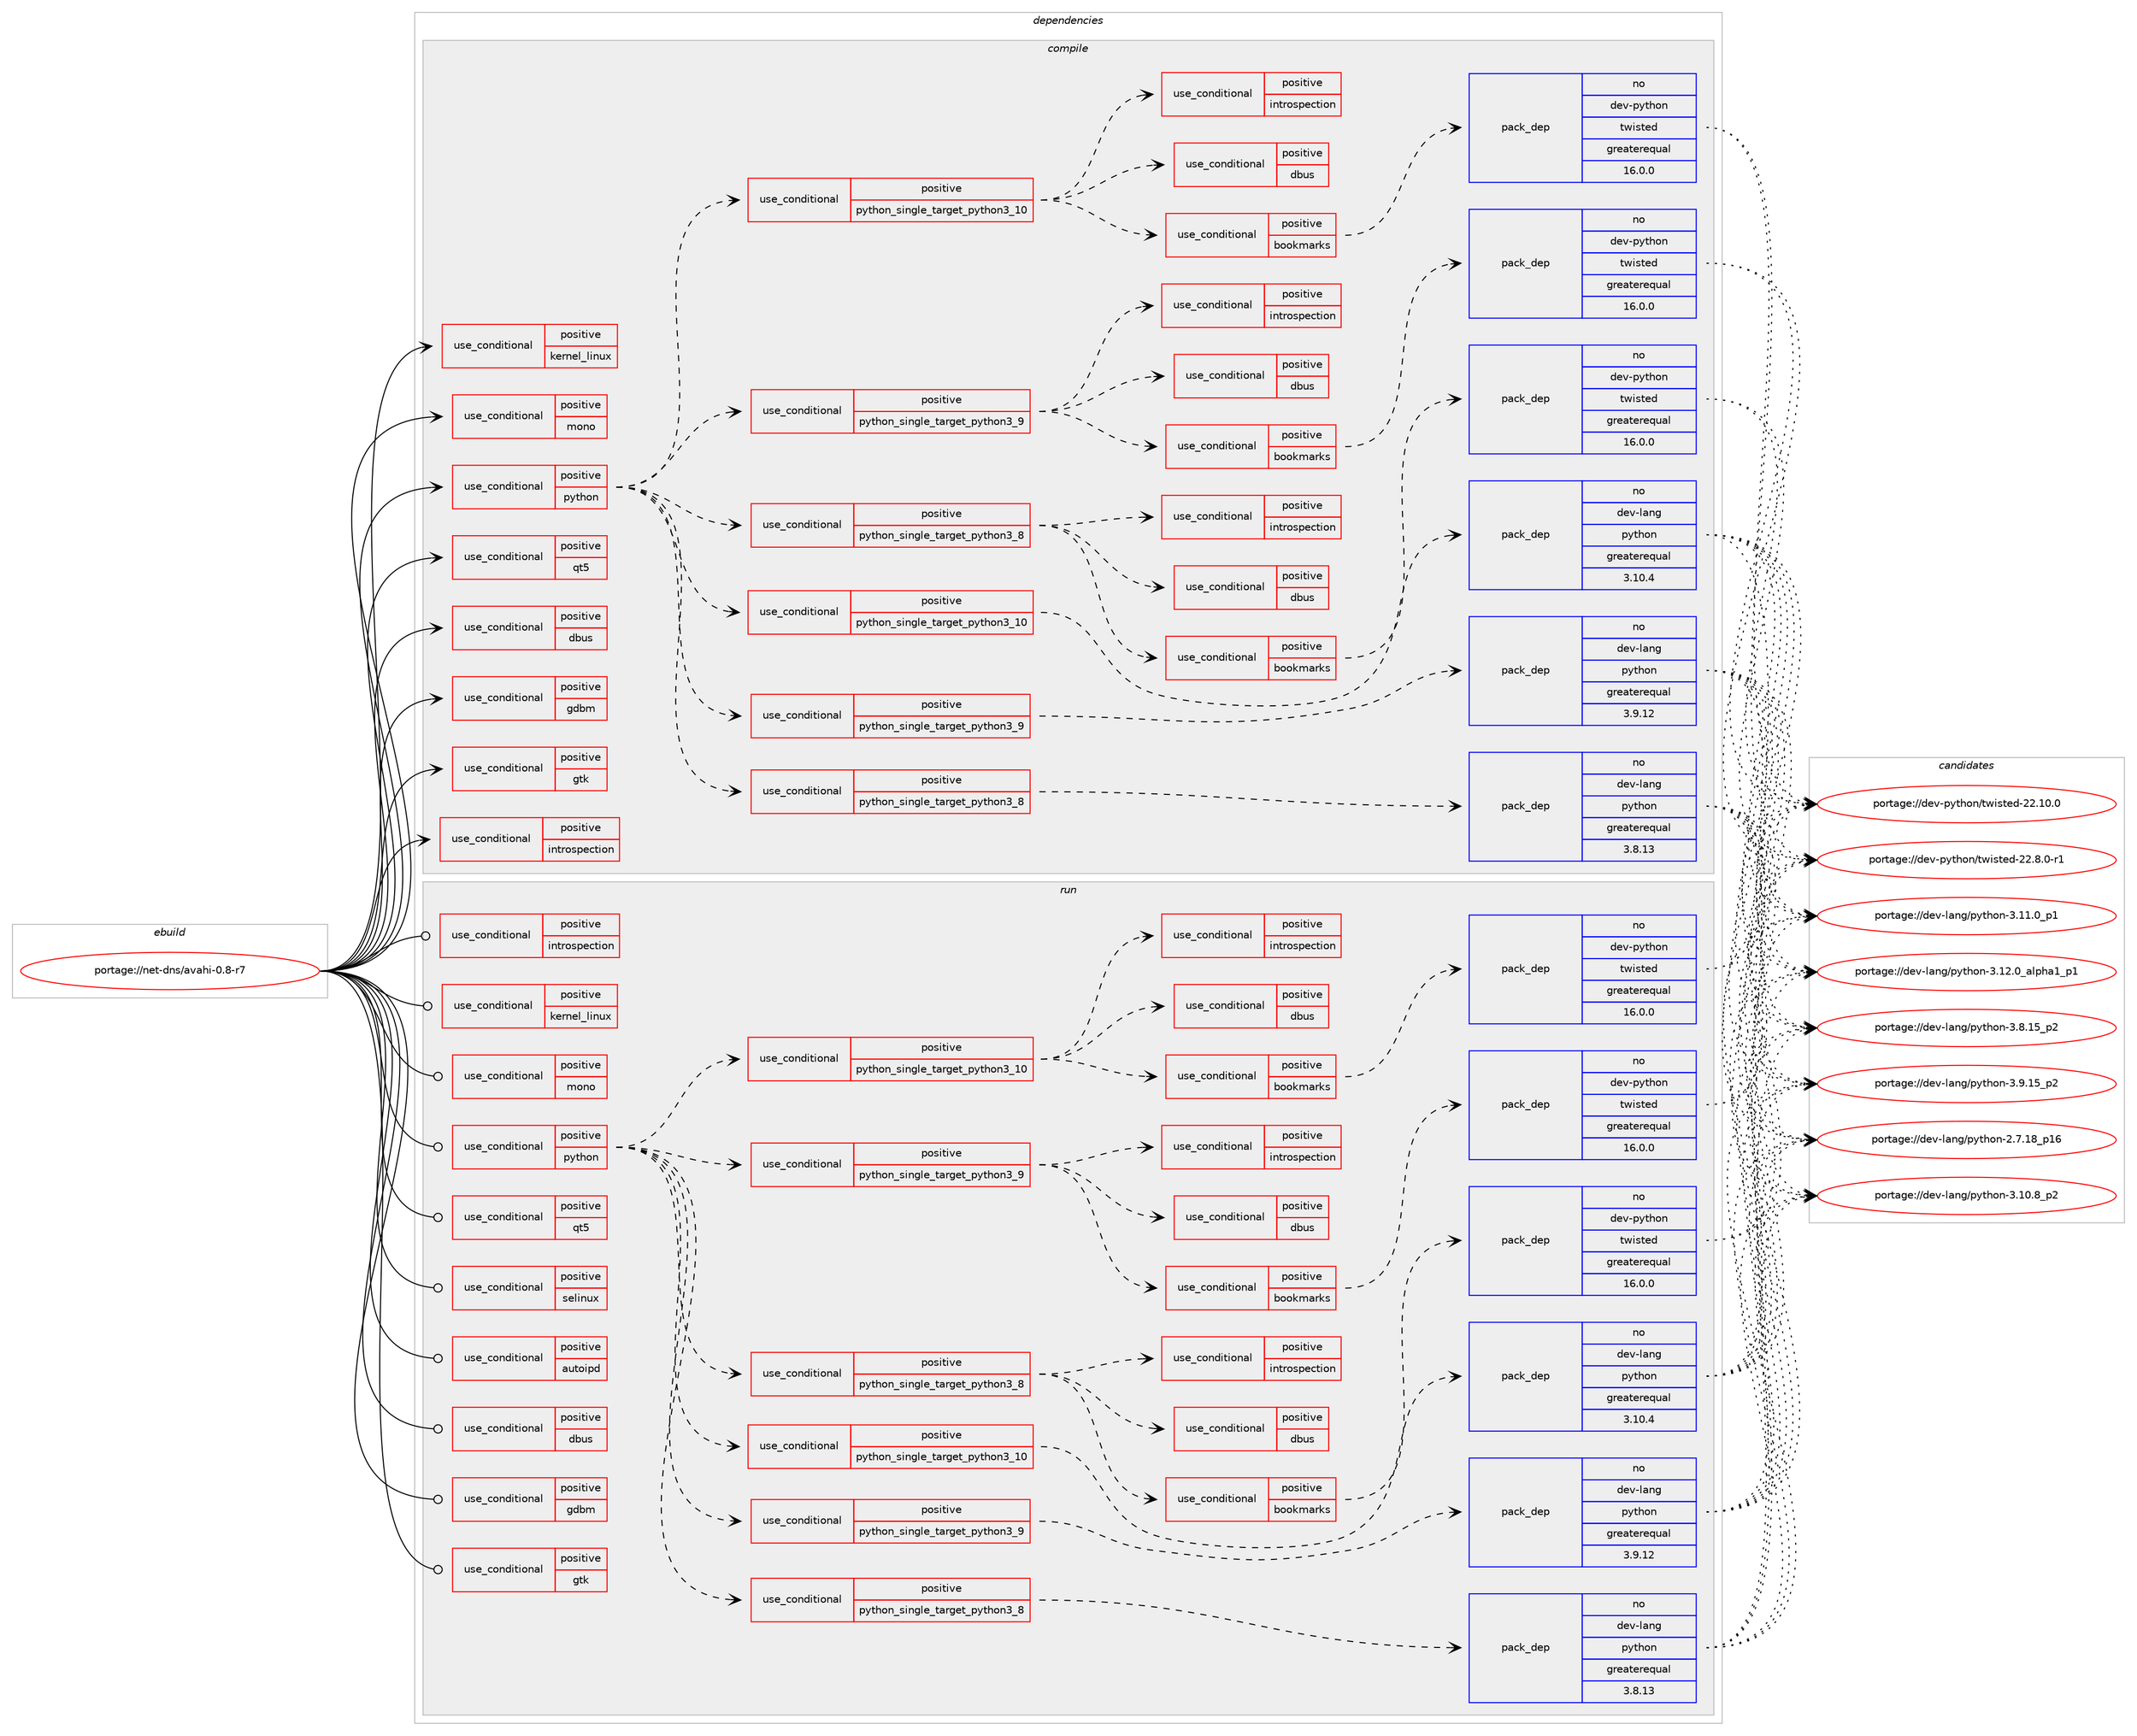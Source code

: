 digraph prolog {

# *************
# Graph options
# *************

newrank=true;
concentrate=true;
compound=true;
graph [rankdir=LR,fontname=Helvetica,fontsize=10,ranksep=1.5];#, ranksep=2.5, nodesep=0.2];
edge  [arrowhead=vee];
node  [fontname=Helvetica,fontsize=10];

# **********
# The ebuild
# **********

subgraph cluster_leftcol {
color=gray;
rank=same;
label=<<i>ebuild</i>>;
id [label="portage://net-dns/avahi-0.8-r7", color=red, width=4, href="../net-dns/avahi-0.8-r7.svg"];
}

# ****************
# The dependencies
# ****************

subgraph cluster_midcol {
color=gray;
label=<<i>dependencies</i>>;
subgraph cluster_compile {
fillcolor="#eeeeee";
style=filled;
label=<<i>compile</i>>;
subgraph cond4 {
dependency4 [label=<<TABLE BORDER="0" CELLBORDER="1" CELLSPACING="0" CELLPADDING="4"><TR><TD ROWSPAN="3" CELLPADDING="10">use_conditional</TD></TR><TR><TD>positive</TD></TR><TR><TD>dbus</TD></TR></TABLE>>, shape=none, color=red];
# *** BEGIN UNKNOWN DEPENDENCY TYPE (TODO) ***
# dependency4 -> package_dependency(portage://net-dns/avahi-0.8-r7,install,no,sys-apps,dbus,none,[,,],[],[use(optenable(abi_x86_32),negative),use(optenable(abi_x86_64),negative),use(optenable(abi_x86_x32),negative),use(optenable(abi_mips_n32),negative),use(optenable(abi_mips_n64),negative),use(optenable(abi_mips_o32),negative),use(optenable(abi_s390_32),negative),use(optenable(abi_s390_64),negative)])
# *** END UNKNOWN DEPENDENCY TYPE (TODO) ***

}
id:e -> dependency4:w [weight=20,style="solid",arrowhead="vee"];
subgraph cond5 {
dependency5 [label=<<TABLE BORDER="0" CELLBORDER="1" CELLSPACING="0" CELLPADDING="4"><TR><TD ROWSPAN="3" CELLPADDING="10">use_conditional</TD></TR><TR><TD>positive</TD></TR><TR><TD>gdbm</TD></TR></TABLE>>, shape=none, color=red];
# *** BEGIN UNKNOWN DEPENDENCY TYPE (TODO) ***
# dependency5 -> package_dependency(portage://net-dns/avahi-0.8-r7,install,no,sys-libs,gdbm,none,[,,],any_same_slot,[use(optenable(abi_x86_32),negative),use(optenable(abi_x86_64),negative),use(optenable(abi_x86_x32),negative),use(optenable(abi_mips_n32),negative),use(optenable(abi_mips_n64),negative),use(optenable(abi_mips_o32),negative),use(optenable(abi_s390_32),negative),use(optenable(abi_s390_64),negative)])
# *** END UNKNOWN DEPENDENCY TYPE (TODO) ***

}
id:e -> dependency5:w [weight=20,style="solid",arrowhead="vee"];
subgraph cond6 {
dependency6 [label=<<TABLE BORDER="0" CELLBORDER="1" CELLSPACING="0" CELLPADDING="4"><TR><TD ROWSPAN="3" CELLPADDING="10">use_conditional</TD></TR><TR><TD>positive</TD></TR><TR><TD>gtk</TD></TR></TABLE>>, shape=none, color=red];
# *** BEGIN UNKNOWN DEPENDENCY TYPE (TODO) ***
# dependency6 -> package_dependency(portage://net-dns/avahi-0.8-r7,install,no,x11-libs,gtk+,none,[,,],[slot(3)],[use(optenable(abi_x86_32),negative),use(optenable(abi_x86_64),negative),use(optenable(abi_x86_x32),negative),use(optenable(abi_mips_n32),negative),use(optenable(abi_mips_n64),negative),use(optenable(abi_mips_o32),negative),use(optenable(abi_s390_32),negative),use(optenable(abi_s390_64),negative)])
# *** END UNKNOWN DEPENDENCY TYPE (TODO) ***

}
id:e -> dependency6:w [weight=20,style="solid",arrowhead="vee"];
subgraph cond7 {
dependency7 [label=<<TABLE BORDER="0" CELLBORDER="1" CELLSPACING="0" CELLPADDING="4"><TR><TD ROWSPAN="3" CELLPADDING="10">use_conditional</TD></TR><TR><TD>positive</TD></TR><TR><TD>introspection</TD></TR></TABLE>>, shape=none, color=red];
# *** BEGIN UNKNOWN DEPENDENCY TYPE (TODO) ***
# dependency7 -> package_dependency(portage://net-dns/avahi-0.8-r7,install,no,dev-libs,gobject-introspection,none,[,,],any_same_slot,[])
# *** END UNKNOWN DEPENDENCY TYPE (TODO) ***

}
id:e -> dependency7:w [weight=20,style="solid",arrowhead="vee"];
subgraph cond8 {
dependency8 [label=<<TABLE BORDER="0" CELLBORDER="1" CELLSPACING="0" CELLPADDING="4"><TR><TD ROWSPAN="3" CELLPADDING="10">use_conditional</TD></TR><TR><TD>positive</TD></TR><TR><TD>kernel_linux</TD></TR></TABLE>>, shape=none, color=red];
# *** BEGIN UNKNOWN DEPENDENCY TYPE (TODO) ***
# dependency8 -> package_dependency(portage://net-dns/avahi-0.8-r7,install,no,sys-libs,libcap,none,[,,],[],[])
# *** END UNKNOWN DEPENDENCY TYPE (TODO) ***

}
id:e -> dependency8:w [weight=20,style="solid",arrowhead="vee"];
subgraph cond9 {
dependency9 [label=<<TABLE BORDER="0" CELLBORDER="1" CELLSPACING="0" CELLPADDING="4"><TR><TD ROWSPAN="3" CELLPADDING="10">use_conditional</TD></TR><TR><TD>positive</TD></TR><TR><TD>mono</TD></TR></TABLE>>, shape=none, color=red];
# *** BEGIN UNKNOWN DEPENDENCY TYPE (TODO) ***
# dependency9 -> package_dependency(portage://net-dns/avahi-0.8-r7,install,no,dev-lang,mono,none,[,,],[],[])
# *** END UNKNOWN DEPENDENCY TYPE (TODO) ***

}
id:e -> dependency9:w [weight=20,style="solid",arrowhead="vee"];
subgraph cond10 {
dependency10 [label=<<TABLE BORDER="0" CELLBORDER="1" CELLSPACING="0" CELLPADDING="4"><TR><TD ROWSPAN="3" CELLPADDING="10">use_conditional</TD></TR><TR><TD>positive</TD></TR><TR><TD>python</TD></TR></TABLE>>, shape=none, color=red];
subgraph cond11 {
dependency11 [label=<<TABLE BORDER="0" CELLBORDER="1" CELLSPACING="0" CELLPADDING="4"><TR><TD ROWSPAN="3" CELLPADDING="10">use_conditional</TD></TR><TR><TD>positive</TD></TR><TR><TD>python_single_target_python3_8</TD></TR></TABLE>>, shape=none, color=red];
subgraph pack1 {
dependency12 [label=<<TABLE BORDER="0" CELLBORDER="1" CELLSPACING="0" CELLPADDING="4" WIDTH="220"><TR><TD ROWSPAN="6" CELLPADDING="30">pack_dep</TD></TR><TR><TD WIDTH="110">no</TD></TR><TR><TD>dev-lang</TD></TR><TR><TD>python</TD></TR><TR><TD>greaterequal</TD></TR><TR><TD>3.8.13</TD></TR></TABLE>>, shape=none, color=blue];
}
dependency11:e -> dependency12:w [weight=20,style="dashed",arrowhead="vee"];
}
dependency10:e -> dependency11:w [weight=20,style="dashed",arrowhead="vee"];
subgraph cond12 {
dependency13 [label=<<TABLE BORDER="0" CELLBORDER="1" CELLSPACING="0" CELLPADDING="4"><TR><TD ROWSPAN="3" CELLPADDING="10">use_conditional</TD></TR><TR><TD>positive</TD></TR><TR><TD>python_single_target_python3_9</TD></TR></TABLE>>, shape=none, color=red];
subgraph pack2 {
dependency14 [label=<<TABLE BORDER="0" CELLBORDER="1" CELLSPACING="0" CELLPADDING="4" WIDTH="220"><TR><TD ROWSPAN="6" CELLPADDING="30">pack_dep</TD></TR><TR><TD WIDTH="110">no</TD></TR><TR><TD>dev-lang</TD></TR><TR><TD>python</TD></TR><TR><TD>greaterequal</TD></TR><TR><TD>3.9.12</TD></TR></TABLE>>, shape=none, color=blue];
}
dependency13:e -> dependency14:w [weight=20,style="dashed",arrowhead="vee"];
}
dependency10:e -> dependency13:w [weight=20,style="dashed",arrowhead="vee"];
subgraph cond13 {
dependency15 [label=<<TABLE BORDER="0" CELLBORDER="1" CELLSPACING="0" CELLPADDING="4"><TR><TD ROWSPAN="3" CELLPADDING="10">use_conditional</TD></TR><TR><TD>positive</TD></TR><TR><TD>python_single_target_python3_10</TD></TR></TABLE>>, shape=none, color=red];
subgraph pack3 {
dependency16 [label=<<TABLE BORDER="0" CELLBORDER="1" CELLSPACING="0" CELLPADDING="4" WIDTH="220"><TR><TD ROWSPAN="6" CELLPADDING="30">pack_dep</TD></TR><TR><TD WIDTH="110">no</TD></TR><TR><TD>dev-lang</TD></TR><TR><TD>python</TD></TR><TR><TD>greaterequal</TD></TR><TR><TD>3.10.4</TD></TR></TABLE>>, shape=none, color=blue];
}
dependency15:e -> dependency16:w [weight=20,style="dashed",arrowhead="vee"];
}
dependency10:e -> dependency15:w [weight=20,style="dashed",arrowhead="vee"];
subgraph cond14 {
dependency17 [label=<<TABLE BORDER="0" CELLBORDER="1" CELLSPACING="0" CELLPADDING="4"><TR><TD ROWSPAN="3" CELLPADDING="10">use_conditional</TD></TR><TR><TD>positive</TD></TR><TR><TD>python_single_target_python3_8</TD></TR></TABLE>>, shape=none, color=red];
subgraph cond15 {
dependency18 [label=<<TABLE BORDER="0" CELLBORDER="1" CELLSPACING="0" CELLPADDING="4"><TR><TD ROWSPAN="3" CELLPADDING="10">use_conditional</TD></TR><TR><TD>positive</TD></TR><TR><TD>bookmarks</TD></TR></TABLE>>, shape=none, color=red];
subgraph pack4 {
dependency19 [label=<<TABLE BORDER="0" CELLBORDER="1" CELLSPACING="0" CELLPADDING="4" WIDTH="220"><TR><TD ROWSPAN="6" CELLPADDING="30">pack_dep</TD></TR><TR><TD WIDTH="110">no</TD></TR><TR><TD>dev-python</TD></TR><TR><TD>twisted</TD></TR><TR><TD>greaterequal</TD></TR><TR><TD>16.0.0</TD></TR></TABLE>>, shape=none, color=blue];
}
dependency18:e -> dependency19:w [weight=20,style="dashed",arrowhead="vee"];
}
dependency17:e -> dependency18:w [weight=20,style="dashed",arrowhead="vee"];
subgraph cond16 {
dependency20 [label=<<TABLE BORDER="0" CELLBORDER="1" CELLSPACING="0" CELLPADDING="4"><TR><TD ROWSPAN="3" CELLPADDING="10">use_conditional</TD></TR><TR><TD>positive</TD></TR><TR><TD>dbus</TD></TR></TABLE>>, shape=none, color=red];
# *** BEGIN UNKNOWN DEPENDENCY TYPE (TODO) ***
# dependency20 -> package_dependency(portage://net-dns/avahi-0.8-r7,install,no,dev-python,dbus-python,none,[,,],[],[use(enable(python_targets_python3_8),negative)])
# *** END UNKNOWN DEPENDENCY TYPE (TODO) ***

}
dependency17:e -> dependency20:w [weight=20,style="dashed",arrowhead="vee"];
subgraph cond17 {
dependency21 [label=<<TABLE BORDER="0" CELLBORDER="1" CELLSPACING="0" CELLPADDING="4"><TR><TD ROWSPAN="3" CELLPADDING="10">use_conditional</TD></TR><TR><TD>positive</TD></TR><TR><TD>introspection</TD></TR></TABLE>>, shape=none, color=red];
# *** BEGIN UNKNOWN DEPENDENCY TYPE (TODO) ***
# dependency21 -> package_dependency(portage://net-dns/avahi-0.8-r7,install,no,dev-python,pygobject,none,[,,],[slot(3)],[use(enable(python_targets_python3_8),negative)])
# *** END UNKNOWN DEPENDENCY TYPE (TODO) ***

}
dependency17:e -> dependency21:w [weight=20,style="dashed",arrowhead="vee"];
}
dependency10:e -> dependency17:w [weight=20,style="dashed",arrowhead="vee"];
subgraph cond18 {
dependency22 [label=<<TABLE BORDER="0" CELLBORDER="1" CELLSPACING="0" CELLPADDING="4"><TR><TD ROWSPAN="3" CELLPADDING="10">use_conditional</TD></TR><TR><TD>positive</TD></TR><TR><TD>python_single_target_python3_9</TD></TR></TABLE>>, shape=none, color=red];
subgraph cond19 {
dependency23 [label=<<TABLE BORDER="0" CELLBORDER="1" CELLSPACING="0" CELLPADDING="4"><TR><TD ROWSPAN="3" CELLPADDING="10">use_conditional</TD></TR><TR><TD>positive</TD></TR><TR><TD>bookmarks</TD></TR></TABLE>>, shape=none, color=red];
subgraph pack5 {
dependency24 [label=<<TABLE BORDER="0" CELLBORDER="1" CELLSPACING="0" CELLPADDING="4" WIDTH="220"><TR><TD ROWSPAN="6" CELLPADDING="30">pack_dep</TD></TR><TR><TD WIDTH="110">no</TD></TR><TR><TD>dev-python</TD></TR><TR><TD>twisted</TD></TR><TR><TD>greaterequal</TD></TR><TR><TD>16.0.0</TD></TR></TABLE>>, shape=none, color=blue];
}
dependency23:e -> dependency24:w [weight=20,style="dashed",arrowhead="vee"];
}
dependency22:e -> dependency23:w [weight=20,style="dashed",arrowhead="vee"];
subgraph cond20 {
dependency25 [label=<<TABLE BORDER="0" CELLBORDER="1" CELLSPACING="0" CELLPADDING="4"><TR><TD ROWSPAN="3" CELLPADDING="10">use_conditional</TD></TR><TR><TD>positive</TD></TR><TR><TD>dbus</TD></TR></TABLE>>, shape=none, color=red];
# *** BEGIN UNKNOWN DEPENDENCY TYPE (TODO) ***
# dependency25 -> package_dependency(portage://net-dns/avahi-0.8-r7,install,no,dev-python,dbus-python,none,[,,],[],[use(enable(python_targets_python3_9),negative)])
# *** END UNKNOWN DEPENDENCY TYPE (TODO) ***

}
dependency22:e -> dependency25:w [weight=20,style="dashed",arrowhead="vee"];
subgraph cond21 {
dependency26 [label=<<TABLE BORDER="0" CELLBORDER="1" CELLSPACING="0" CELLPADDING="4"><TR><TD ROWSPAN="3" CELLPADDING="10">use_conditional</TD></TR><TR><TD>positive</TD></TR><TR><TD>introspection</TD></TR></TABLE>>, shape=none, color=red];
# *** BEGIN UNKNOWN DEPENDENCY TYPE (TODO) ***
# dependency26 -> package_dependency(portage://net-dns/avahi-0.8-r7,install,no,dev-python,pygobject,none,[,,],[slot(3)],[use(enable(python_targets_python3_9),negative)])
# *** END UNKNOWN DEPENDENCY TYPE (TODO) ***

}
dependency22:e -> dependency26:w [weight=20,style="dashed",arrowhead="vee"];
}
dependency10:e -> dependency22:w [weight=20,style="dashed",arrowhead="vee"];
subgraph cond22 {
dependency27 [label=<<TABLE BORDER="0" CELLBORDER="1" CELLSPACING="0" CELLPADDING="4"><TR><TD ROWSPAN="3" CELLPADDING="10">use_conditional</TD></TR><TR><TD>positive</TD></TR><TR><TD>python_single_target_python3_10</TD></TR></TABLE>>, shape=none, color=red];
subgraph cond23 {
dependency28 [label=<<TABLE BORDER="0" CELLBORDER="1" CELLSPACING="0" CELLPADDING="4"><TR><TD ROWSPAN="3" CELLPADDING="10">use_conditional</TD></TR><TR><TD>positive</TD></TR><TR><TD>bookmarks</TD></TR></TABLE>>, shape=none, color=red];
subgraph pack6 {
dependency29 [label=<<TABLE BORDER="0" CELLBORDER="1" CELLSPACING="0" CELLPADDING="4" WIDTH="220"><TR><TD ROWSPAN="6" CELLPADDING="30">pack_dep</TD></TR><TR><TD WIDTH="110">no</TD></TR><TR><TD>dev-python</TD></TR><TR><TD>twisted</TD></TR><TR><TD>greaterequal</TD></TR><TR><TD>16.0.0</TD></TR></TABLE>>, shape=none, color=blue];
}
dependency28:e -> dependency29:w [weight=20,style="dashed",arrowhead="vee"];
}
dependency27:e -> dependency28:w [weight=20,style="dashed",arrowhead="vee"];
subgraph cond24 {
dependency30 [label=<<TABLE BORDER="0" CELLBORDER="1" CELLSPACING="0" CELLPADDING="4"><TR><TD ROWSPAN="3" CELLPADDING="10">use_conditional</TD></TR><TR><TD>positive</TD></TR><TR><TD>dbus</TD></TR></TABLE>>, shape=none, color=red];
# *** BEGIN UNKNOWN DEPENDENCY TYPE (TODO) ***
# dependency30 -> package_dependency(portage://net-dns/avahi-0.8-r7,install,no,dev-python,dbus-python,none,[,,],[],[use(enable(python_targets_python3_10),negative)])
# *** END UNKNOWN DEPENDENCY TYPE (TODO) ***

}
dependency27:e -> dependency30:w [weight=20,style="dashed",arrowhead="vee"];
subgraph cond25 {
dependency31 [label=<<TABLE BORDER="0" CELLBORDER="1" CELLSPACING="0" CELLPADDING="4"><TR><TD ROWSPAN="3" CELLPADDING="10">use_conditional</TD></TR><TR><TD>positive</TD></TR><TR><TD>introspection</TD></TR></TABLE>>, shape=none, color=red];
# *** BEGIN UNKNOWN DEPENDENCY TYPE (TODO) ***
# dependency31 -> package_dependency(portage://net-dns/avahi-0.8-r7,install,no,dev-python,pygobject,none,[,,],[slot(3)],[use(enable(python_targets_python3_10),negative)])
# *** END UNKNOWN DEPENDENCY TYPE (TODO) ***

}
dependency27:e -> dependency31:w [weight=20,style="dashed",arrowhead="vee"];
}
dependency10:e -> dependency27:w [weight=20,style="dashed",arrowhead="vee"];
}
id:e -> dependency10:w [weight=20,style="solid",arrowhead="vee"];
subgraph cond26 {
dependency32 [label=<<TABLE BORDER="0" CELLBORDER="1" CELLSPACING="0" CELLPADDING="4"><TR><TD ROWSPAN="3" CELLPADDING="10">use_conditional</TD></TR><TR><TD>positive</TD></TR><TR><TD>qt5</TD></TR></TABLE>>, shape=none, color=red];
# *** BEGIN UNKNOWN DEPENDENCY TYPE (TODO) ***
# dependency32 -> package_dependency(portage://net-dns/avahi-0.8-r7,install,no,dev-qt,qtcore,none,[,,],[slot(5)],[])
# *** END UNKNOWN DEPENDENCY TYPE (TODO) ***

}
id:e -> dependency32:w [weight=20,style="solid",arrowhead="vee"];
# *** BEGIN UNKNOWN DEPENDENCY TYPE (TODO) ***
# id -> package_dependency(portage://net-dns/avahi-0.8-r7,install,no,dev-libs,expat,none,[,,],[],[])
# *** END UNKNOWN DEPENDENCY TYPE (TODO) ***

# *** BEGIN UNKNOWN DEPENDENCY TYPE (TODO) ***
# id -> package_dependency(portage://net-dns/avahi-0.8-r7,install,no,dev-libs,glib,none,[,,],[slot(2)],[use(optenable(abi_x86_32),negative),use(optenable(abi_x86_64),negative),use(optenable(abi_x86_x32),negative),use(optenable(abi_mips_n32),negative),use(optenable(abi_mips_n64),negative),use(optenable(abi_mips_o32),negative),use(optenable(abi_s390_32),negative),use(optenable(abi_s390_64),negative)])
# *** END UNKNOWN DEPENDENCY TYPE (TODO) ***

# *** BEGIN UNKNOWN DEPENDENCY TYPE (TODO) ***
# id -> package_dependency(portage://net-dns/avahi-0.8-r7,install,no,dev-libs,libdaemon,none,[,,],[],[])
# *** END UNKNOWN DEPENDENCY TYPE (TODO) ***

# *** BEGIN UNKNOWN DEPENDENCY TYPE (TODO) ***
# id -> package_dependency(portage://net-dns/avahi-0.8-r7,install,no,dev-libs,libevent,none,[,,],any_same_slot,[use(optenable(abi_x86_32),negative),use(optenable(abi_x86_64),negative),use(optenable(abi_x86_x32),negative),use(optenable(abi_mips_n32),negative),use(optenable(abi_mips_n64),negative),use(optenable(abi_mips_o32),negative),use(optenable(abi_s390_32),negative),use(optenable(abi_s390_64),negative)])
# *** END UNKNOWN DEPENDENCY TYPE (TODO) ***

}
subgraph cluster_compileandrun {
fillcolor="#eeeeee";
style=filled;
label=<<i>compile and run</i>>;
}
subgraph cluster_run {
fillcolor="#eeeeee";
style=filled;
label=<<i>run</i>>;
subgraph cond27 {
dependency33 [label=<<TABLE BORDER="0" CELLBORDER="1" CELLSPACING="0" CELLPADDING="4"><TR><TD ROWSPAN="3" CELLPADDING="10">use_conditional</TD></TR><TR><TD>positive</TD></TR><TR><TD>autoipd</TD></TR></TABLE>>, shape=none, color=red];
# *** BEGIN UNKNOWN DEPENDENCY TYPE (TODO) ***
# dependency33 -> package_dependency(portage://net-dns/avahi-0.8-r7,run,no,acct-user,avahi-autoipd,none,[,,],[],[])
# *** END UNKNOWN DEPENDENCY TYPE (TODO) ***

# *** BEGIN UNKNOWN DEPENDENCY TYPE (TODO) ***
# dependency33 -> package_dependency(portage://net-dns/avahi-0.8-r7,run,no,acct-group,avahi-autoipd,none,[,,],[],[])
# *** END UNKNOWN DEPENDENCY TYPE (TODO) ***

}
id:e -> dependency33:w [weight=20,style="solid",arrowhead="odot"];
subgraph cond28 {
dependency34 [label=<<TABLE BORDER="0" CELLBORDER="1" CELLSPACING="0" CELLPADDING="4"><TR><TD ROWSPAN="3" CELLPADDING="10">use_conditional</TD></TR><TR><TD>positive</TD></TR><TR><TD>dbus</TD></TR></TABLE>>, shape=none, color=red];
# *** BEGIN UNKNOWN DEPENDENCY TYPE (TODO) ***
# dependency34 -> package_dependency(portage://net-dns/avahi-0.8-r7,run,no,sys-apps,dbus,none,[,,],[],[use(optenable(abi_x86_32),negative),use(optenable(abi_x86_64),negative),use(optenable(abi_x86_x32),negative),use(optenable(abi_mips_n32),negative),use(optenable(abi_mips_n64),negative),use(optenable(abi_mips_o32),negative),use(optenable(abi_s390_32),negative),use(optenable(abi_s390_64),negative)])
# *** END UNKNOWN DEPENDENCY TYPE (TODO) ***

}
id:e -> dependency34:w [weight=20,style="solid",arrowhead="odot"];
subgraph cond29 {
dependency35 [label=<<TABLE BORDER="0" CELLBORDER="1" CELLSPACING="0" CELLPADDING="4"><TR><TD ROWSPAN="3" CELLPADDING="10">use_conditional</TD></TR><TR><TD>positive</TD></TR><TR><TD>gdbm</TD></TR></TABLE>>, shape=none, color=red];
# *** BEGIN UNKNOWN DEPENDENCY TYPE (TODO) ***
# dependency35 -> package_dependency(portage://net-dns/avahi-0.8-r7,run,no,sys-libs,gdbm,none,[,,],any_same_slot,[use(optenable(abi_x86_32),negative),use(optenable(abi_x86_64),negative),use(optenable(abi_x86_x32),negative),use(optenable(abi_mips_n32),negative),use(optenable(abi_mips_n64),negative),use(optenable(abi_mips_o32),negative),use(optenable(abi_s390_32),negative),use(optenable(abi_s390_64),negative)])
# *** END UNKNOWN DEPENDENCY TYPE (TODO) ***

}
id:e -> dependency35:w [weight=20,style="solid",arrowhead="odot"];
subgraph cond30 {
dependency36 [label=<<TABLE BORDER="0" CELLBORDER="1" CELLSPACING="0" CELLPADDING="4"><TR><TD ROWSPAN="3" CELLPADDING="10">use_conditional</TD></TR><TR><TD>positive</TD></TR><TR><TD>gtk</TD></TR></TABLE>>, shape=none, color=red];
# *** BEGIN UNKNOWN DEPENDENCY TYPE (TODO) ***
# dependency36 -> package_dependency(portage://net-dns/avahi-0.8-r7,run,no,x11-libs,gtk+,none,[,,],[slot(3)],[use(optenable(abi_x86_32),negative),use(optenable(abi_x86_64),negative),use(optenable(abi_x86_x32),negative),use(optenable(abi_mips_n32),negative),use(optenable(abi_mips_n64),negative),use(optenable(abi_mips_o32),negative),use(optenable(abi_s390_32),negative),use(optenable(abi_s390_64),negative)])
# *** END UNKNOWN DEPENDENCY TYPE (TODO) ***

}
id:e -> dependency36:w [weight=20,style="solid",arrowhead="odot"];
subgraph cond31 {
dependency37 [label=<<TABLE BORDER="0" CELLBORDER="1" CELLSPACING="0" CELLPADDING="4"><TR><TD ROWSPAN="3" CELLPADDING="10">use_conditional</TD></TR><TR><TD>positive</TD></TR><TR><TD>introspection</TD></TR></TABLE>>, shape=none, color=red];
# *** BEGIN UNKNOWN DEPENDENCY TYPE (TODO) ***
# dependency37 -> package_dependency(portage://net-dns/avahi-0.8-r7,run,no,dev-libs,gobject-introspection,none,[,,],any_same_slot,[])
# *** END UNKNOWN DEPENDENCY TYPE (TODO) ***

}
id:e -> dependency37:w [weight=20,style="solid",arrowhead="odot"];
subgraph cond32 {
dependency38 [label=<<TABLE BORDER="0" CELLBORDER="1" CELLSPACING="0" CELLPADDING="4"><TR><TD ROWSPAN="3" CELLPADDING="10">use_conditional</TD></TR><TR><TD>positive</TD></TR><TR><TD>kernel_linux</TD></TR></TABLE>>, shape=none, color=red];
# *** BEGIN UNKNOWN DEPENDENCY TYPE (TODO) ***
# dependency38 -> package_dependency(portage://net-dns/avahi-0.8-r7,run,no,sys-libs,libcap,none,[,,],[],[])
# *** END UNKNOWN DEPENDENCY TYPE (TODO) ***

}
id:e -> dependency38:w [weight=20,style="solid",arrowhead="odot"];
subgraph cond33 {
dependency39 [label=<<TABLE BORDER="0" CELLBORDER="1" CELLSPACING="0" CELLPADDING="4"><TR><TD ROWSPAN="3" CELLPADDING="10">use_conditional</TD></TR><TR><TD>positive</TD></TR><TR><TD>mono</TD></TR></TABLE>>, shape=none, color=red];
# *** BEGIN UNKNOWN DEPENDENCY TYPE (TODO) ***
# dependency39 -> package_dependency(portage://net-dns/avahi-0.8-r7,run,no,dev-lang,mono,none,[,,],[],[])
# *** END UNKNOWN DEPENDENCY TYPE (TODO) ***

}
id:e -> dependency39:w [weight=20,style="solid",arrowhead="odot"];
subgraph cond34 {
dependency40 [label=<<TABLE BORDER="0" CELLBORDER="1" CELLSPACING="0" CELLPADDING="4"><TR><TD ROWSPAN="3" CELLPADDING="10">use_conditional</TD></TR><TR><TD>positive</TD></TR><TR><TD>python</TD></TR></TABLE>>, shape=none, color=red];
subgraph cond35 {
dependency41 [label=<<TABLE BORDER="0" CELLBORDER="1" CELLSPACING="0" CELLPADDING="4"><TR><TD ROWSPAN="3" CELLPADDING="10">use_conditional</TD></TR><TR><TD>positive</TD></TR><TR><TD>python_single_target_python3_8</TD></TR></TABLE>>, shape=none, color=red];
subgraph pack7 {
dependency42 [label=<<TABLE BORDER="0" CELLBORDER="1" CELLSPACING="0" CELLPADDING="4" WIDTH="220"><TR><TD ROWSPAN="6" CELLPADDING="30">pack_dep</TD></TR><TR><TD WIDTH="110">no</TD></TR><TR><TD>dev-lang</TD></TR><TR><TD>python</TD></TR><TR><TD>greaterequal</TD></TR><TR><TD>3.8.13</TD></TR></TABLE>>, shape=none, color=blue];
}
dependency41:e -> dependency42:w [weight=20,style="dashed",arrowhead="vee"];
}
dependency40:e -> dependency41:w [weight=20,style="dashed",arrowhead="vee"];
subgraph cond36 {
dependency43 [label=<<TABLE BORDER="0" CELLBORDER="1" CELLSPACING="0" CELLPADDING="4"><TR><TD ROWSPAN="3" CELLPADDING="10">use_conditional</TD></TR><TR><TD>positive</TD></TR><TR><TD>python_single_target_python3_9</TD></TR></TABLE>>, shape=none, color=red];
subgraph pack8 {
dependency44 [label=<<TABLE BORDER="0" CELLBORDER="1" CELLSPACING="0" CELLPADDING="4" WIDTH="220"><TR><TD ROWSPAN="6" CELLPADDING="30">pack_dep</TD></TR><TR><TD WIDTH="110">no</TD></TR><TR><TD>dev-lang</TD></TR><TR><TD>python</TD></TR><TR><TD>greaterequal</TD></TR><TR><TD>3.9.12</TD></TR></TABLE>>, shape=none, color=blue];
}
dependency43:e -> dependency44:w [weight=20,style="dashed",arrowhead="vee"];
}
dependency40:e -> dependency43:w [weight=20,style="dashed",arrowhead="vee"];
subgraph cond37 {
dependency45 [label=<<TABLE BORDER="0" CELLBORDER="1" CELLSPACING="0" CELLPADDING="4"><TR><TD ROWSPAN="3" CELLPADDING="10">use_conditional</TD></TR><TR><TD>positive</TD></TR><TR><TD>python_single_target_python3_10</TD></TR></TABLE>>, shape=none, color=red];
subgraph pack9 {
dependency46 [label=<<TABLE BORDER="0" CELLBORDER="1" CELLSPACING="0" CELLPADDING="4" WIDTH="220"><TR><TD ROWSPAN="6" CELLPADDING="30">pack_dep</TD></TR><TR><TD WIDTH="110">no</TD></TR><TR><TD>dev-lang</TD></TR><TR><TD>python</TD></TR><TR><TD>greaterequal</TD></TR><TR><TD>3.10.4</TD></TR></TABLE>>, shape=none, color=blue];
}
dependency45:e -> dependency46:w [weight=20,style="dashed",arrowhead="vee"];
}
dependency40:e -> dependency45:w [weight=20,style="dashed",arrowhead="vee"];
subgraph cond38 {
dependency47 [label=<<TABLE BORDER="0" CELLBORDER="1" CELLSPACING="0" CELLPADDING="4"><TR><TD ROWSPAN="3" CELLPADDING="10">use_conditional</TD></TR><TR><TD>positive</TD></TR><TR><TD>python_single_target_python3_8</TD></TR></TABLE>>, shape=none, color=red];
subgraph cond39 {
dependency48 [label=<<TABLE BORDER="0" CELLBORDER="1" CELLSPACING="0" CELLPADDING="4"><TR><TD ROWSPAN="3" CELLPADDING="10">use_conditional</TD></TR><TR><TD>positive</TD></TR><TR><TD>bookmarks</TD></TR></TABLE>>, shape=none, color=red];
subgraph pack10 {
dependency49 [label=<<TABLE BORDER="0" CELLBORDER="1" CELLSPACING="0" CELLPADDING="4" WIDTH="220"><TR><TD ROWSPAN="6" CELLPADDING="30">pack_dep</TD></TR><TR><TD WIDTH="110">no</TD></TR><TR><TD>dev-python</TD></TR><TR><TD>twisted</TD></TR><TR><TD>greaterequal</TD></TR><TR><TD>16.0.0</TD></TR></TABLE>>, shape=none, color=blue];
}
dependency48:e -> dependency49:w [weight=20,style="dashed",arrowhead="vee"];
}
dependency47:e -> dependency48:w [weight=20,style="dashed",arrowhead="vee"];
subgraph cond40 {
dependency50 [label=<<TABLE BORDER="0" CELLBORDER="1" CELLSPACING="0" CELLPADDING="4"><TR><TD ROWSPAN="3" CELLPADDING="10">use_conditional</TD></TR><TR><TD>positive</TD></TR><TR><TD>dbus</TD></TR></TABLE>>, shape=none, color=red];
# *** BEGIN UNKNOWN DEPENDENCY TYPE (TODO) ***
# dependency50 -> package_dependency(portage://net-dns/avahi-0.8-r7,run,no,dev-python,dbus-python,none,[,,],[],[use(enable(python_targets_python3_8),negative)])
# *** END UNKNOWN DEPENDENCY TYPE (TODO) ***

}
dependency47:e -> dependency50:w [weight=20,style="dashed",arrowhead="vee"];
subgraph cond41 {
dependency51 [label=<<TABLE BORDER="0" CELLBORDER="1" CELLSPACING="0" CELLPADDING="4"><TR><TD ROWSPAN="3" CELLPADDING="10">use_conditional</TD></TR><TR><TD>positive</TD></TR><TR><TD>introspection</TD></TR></TABLE>>, shape=none, color=red];
# *** BEGIN UNKNOWN DEPENDENCY TYPE (TODO) ***
# dependency51 -> package_dependency(portage://net-dns/avahi-0.8-r7,run,no,dev-python,pygobject,none,[,,],[slot(3)],[use(enable(python_targets_python3_8),negative)])
# *** END UNKNOWN DEPENDENCY TYPE (TODO) ***

}
dependency47:e -> dependency51:w [weight=20,style="dashed",arrowhead="vee"];
}
dependency40:e -> dependency47:w [weight=20,style="dashed",arrowhead="vee"];
subgraph cond42 {
dependency52 [label=<<TABLE BORDER="0" CELLBORDER="1" CELLSPACING="0" CELLPADDING="4"><TR><TD ROWSPAN="3" CELLPADDING="10">use_conditional</TD></TR><TR><TD>positive</TD></TR><TR><TD>python_single_target_python3_9</TD></TR></TABLE>>, shape=none, color=red];
subgraph cond43 {
dependency53 [label=<<TABLE BORDER="0" CELLBORDER="1" CELLSPACING="0" CELLPADDING="4"><TR><TD ROWSPAN="3" CELLPADDING="10">use_conditional</TD></TR><TR><TD>positive</TD></TR><TR><TD>bookmarks</TD></TR></TABLE>>, shape=none, color=red];
subgraph pack11 {
dependency54 [label=<<TABLE BORDER="0" CELLBORDER="1" CELLSPACING="0" CELLPADDING="4" WIDTH="220"><TR><TD ROWSPAN="6" CELLPADDING="30">pack_dep</TD></TR><TR><TD WIDTH="110">no</TD></TR><TR><TD>dev-python</TD></TR><TR><TD>twisted</TD></TR><TR><TD>greaterequal</TD></TR><TR><TD>16.0.0</TD></TR></TABLE>>, shape=none, color=blue];
}
dependency53:e -> dependency54:w [weight=20,style="dashed",arrowhead="vee"];
}
dependency52:e -> dependency53:w [weight=20,style="dashed",arrowhead="vee"];
subgraph cond44 {
dependency55 [label=<<TABLE BORDER="0" CELLBORDER="1" CELLSPACING="0" CELLPADDING="4"><TR><TD ROWSPAN="3" CELLPADDING="10">use_conditional</TD></TR><TR><TD>positive</TD></TR><TR><TD>dbus</TD></TR></TABLE>>, shape=none, color=red];
# *** BEGIN UNKNOWN DEPENDENCY TYPE (TODO) ***
# dependency55 -> package_dependency(portage://net-dns/avahi-0.8-r7,run,no,dev-python,dbus-python,none,[,,],[],[use(enable(python_targets_python3_9),negative)])
# *** END UNKNOWN DEPENDENCY TYPE (TODO) ***

}
dependency52:e -> dependency55:w [weight=20,style="dashed",arrowhead="vee"];
subgraph cond45 {
dependency56 [label=<<TABLE BORDER="0" CELLBORDER="1" CELLSPACING="0" CELLPADDING="4"><TR><TD ROWSPAN="3" CELLPADDING="10">use_conditional</TD></TR><TR><TD>positive</TD></TR><TR><TD>introspection</TD></TR></TABLE>>, shape=none, color=red];
# *** BEGIN UNKNOWN DEPENDENCY TYPE (TODO) ***
# dependency56 -> package_dependency(portage://net-dns/avahi-0.8-r7,run,no,dev-python,pygobject,none,[,,],[slot(3)],[use(enable(python_targets_python3_9),negative)])
# *** END UNKNOWN DEPENDENCY TYPE (TODO) ***

}
dependency52:e -> dependency56:w [weight=20,style="dashed",arrowhead="vee"];
}
dependency40:e -> dependency52:w [weight=20,style="dashed",arrowhead="vee"];
subgraph cond46 {
dependency57 [label=<<TABLE BORDER="0" CELLBORDER="1" CELLSPACING="0" CELLPADDING="4"><TR><TD ROWSPAN="3" CELLPADDING="10">use_conditional</TD></TR><TR><TD>positive</TD></TR><TR><TD>python_single_target_python3_10</TD></TR></TABLE>>, shape=none, color=red];
subgraph cond47 {
dependency58 [label=<<TABLE BORDER="0" CELLBORDER="1" CELLSPACING="0" CELLPADDING="4"><TR><TD ROWSPAN="3" CELLPADDING="10">use_conditional</TD></TR><TR><TD>positive</TD></TR><TR><TD>bookmarks</TD></TR></TABLE>>, shape=none, color=red];
subgraph pack12 {
dependency59 [label=<<TABLE BORDER="0" CELLBORDER="1" CELLSPACING="0" CELLPADDING="4" WIDTH="220"><TR><TD ROWSPAN="6" CELLPADDING="30">pack_dep</TD></TR><TR><TD WIDTH="110">no</TD></TR><TR><TD>dev-python</TD></TR><TR><TD>twisted</TD></TR><TR><TD>greaterequal</TD></TR><TR><TD>16.0.0</TD></TR></TABLE>>, shape=none, color=blue];
}
dependency58:e -> dependency59:w [weight=20,style="dashed",arrowhead="vee"];
}
dependency57:e -> dependency58:w [weight=20,style="dashed",arrowhead="vee"];
subgraph cond48 {
dependency60 [label=<<TABLE BORDER="0" CELLBORDER="1" CELLSPACING="0" CELLPADDING="4"><TR><TD ROWSPAN="3" CELLPADDING="10">use_conditional</TD></TR><TR><TD>positive</TD></TR><TR><TD>dbus</TD></TR></TABLE>>, shape=none, color=red];
# *** BEGIN UNKNOWN DEPENDENCY TYPE (TODO) ***
# dependency60 -> package_dependency(portage://net-dns/avahi-0.8-r7,run,no,dev-python,dbus-python,none,[,,],[],[use(enable(python_targets_python3_10),negative)])
# *** END UNKNOWN DEPENDENCY TYPE (TODO) ***

}
dependency57:e -> dependency60:w [weight=20,style="dashed",arrowhead="vee"];
subgraph cond49 {
dependency61 [label=<<TABLE BORDER="0" CELLBORDER="1" CELLSPACING="0" CELLPADDING="4"><TR><TD ROWSPAN="3" CELLPADDING="10">use_conditional</TD></TR><TR><TD>positive</TD></TR><TR><TD>introspection</TD></TR></TABLE>>, shape=none, color=red];
# *** BEGIN UNKNOWN DEPENDENCY TYPE (TODO) ***
# dependency61 -> package_dependency(portage://net-dns/avahi-0.8-r7,run,no,dev-python,pygobject,none,[,,],[slot(3)],[use(enable(python_targets_python3_10),negative)])
# *** END UNKNOWN DEPENDENCY TYPE (TODO) ***

}
dependency57:e -> dependency61:w [weight=20,style="dashed",arrowhead="vee"];
}
dependency40:e -> dependency57:w [weight=20,style="dashed",arrowhead="vee"];
}
id:e -> dependency40:w [weight=20,style="solid",arrowhead="odot"];
subgraph cond50 {
dependency62 [label=<<TABLE BORDER="0" CELLBORDER="1" CELLSPACING="0" CELLPADDING="4"><TR><TD ROWSPAN="3" CELLPADDING="10">use_conditional</TD></TR><TR><TD>positive</TD></TR><TR><TD>qt5</TD></TR></TABLE>>, shape=none, color=red];
# *** BEGIN UNKNOWN DEPENDENCY TYPE (TODO) ***
# dependency62 -> package_dependency(portage://net-dns/avahi-0.8-r7,run,no,dev-qt,qtcore,none,[,,],[slot(5)],[])
# *** END UNKNOWN DEPENDENCY TYPE (TODO) ***

}
id:e -> dependency62:w [weight=20,style="solid",arrowhead="odot"];
subgraph cond51 {
dependency63 [label=<<TABLE BORDER="0" CELLBORDER="1" CELLSPACING="0" CELLPADDING="4"><TR><TD ROWSPAN="3" CELLPADDING="10">use_conditional</TD></TR><TR><TD>positive</TD></TR><TR><TD>selinux</TD></TR></TABLE>>, shape=none, color=red];
# *** BEGIN UNKNOWN DEPENDENCY TYPE (TODO) ***
# dependency63 -> package_dependency(portage://net-dns/avahi-0.8-r7,run,no,sec-policy,selinux-avahi,none,[,,],[],[])
# *** END UNKNOWN DEPENDENCY TYPE (TODO) ***

}
id:e -> dependency63:w [weight=20,style="solid",arrowhead="odot"];
# *** BEGIN UNKNOWN DEPENDENCY TYPE (TODO) ***
# id -> package_dependency(portage://net-dns/avahi-0.8-r7,run,no,acct-group,avahi,none,[,,],[],[])
# *** END UNKNOWN DEPENDENCY TYPE (TODO) ***

# *** BEGIN UNKNOWN DEPENDENCY TYPE (TODO) ***
# id -> package_dependency(portage://net-dns/avahi-0.8-r7,run,no,acct-group,netdev,none,[,,],[],[])
# *** END UNKNOWN DEPENDENCY TYPE (TODO) ***

# *** BEGIN UNKNOWN DEPENDENCY TYPE (TODO) ***
# id -> package_dependency(portage://net-dns/avahi-0.8-r7,run,no,acct-user,avahi,none,[,,],[],[])
# *** END UNKNOWN DEPENDENCY TYPE (TODO) ***

# *** BEGIN UNKNOWN DEPENDENCY TYPE (TODO) ***
# id -> package_dependency(portage://net-dns/avahi-0.8-r7,run,no,dev-libs,expat,none,[,,],[],[])
# *** END UNKNOWN DEPENDENCY TYPE (TODO) ***

# *** BEGIN UNKNOWN DEPENDENCY TYPE (TODO) ***
# id -> package_dependency(portage://net-dns/avahi-0.8-r7,run,no,dev-libs,glib,none,[,,],[slot(2)],[use(optenable(abi_x86_32),negative),use(optenable(abi_x86_64),negative),use(optenable(abi_x86_x32),negative),use(optenable(abi_mips_n32),negative),use(optenable(abi_mips_n64),negative),use(optenable(abi_mips_o32),negative),use(optenable(abi_s390_32),negative),use(optenable(abi_s390_64),negative)])
# *** END UNKNOWN DEPENDENCY TYPE (TODO) ***

# *** BEGIN UNKNOWN DEPENDENCY TYPE (TODO) ***
# id -> package_dependency(portage://net-dns/avahi-0.8-r7,run,no,dev-libs,libdaemon,none,[,,],[],[])
# *** END UNKNOWN DEPENDENCY TYPE (TODO) ***

# *** BEGIN UNKNOWN DEPENDENCY TYPE (TODO) ***
# id -> package_dependency(portage://net-dns/avahi-0.8-r7,run,no,dev-libs,libevent,none,[,,],any_same_slot,[use(optenable(abi_x86_32),negative),use(optenable(abi_x86_64),negative),use(optenable(abi_x86_x32),negative),use(optenable(abi_mips_n32),negative),use(optenable(abi_mips_n64),negative),use(optenable(abi_mips_o32),negative),use(optenable(abi_s390_32),negative),use(optenable(abi_s390_64),negative)])
# *** END UNKNOWN DEPENDENCY TYPE (TODO) ***

}
}

# **************
# The candidates
# **************

subgraph cluster_choices {
rank=same;
color=gray;
label=<<i>candidates</i>>;

subgraph choice1 {
color=black;
nodesep=1;
choice10010111845108971101034711212111610411111045504655464956951124954 [label="portage://dev-lang/python-2.7.18_p16", color=red, width=4,href="../dev-lang/python-2.7.18_p16.svg"];
choice100101118451089711010347112121116104111110455146494846569511250 [label="portage://dev-lang/python-3.10.8_p2", color=red, width=4,href="../dev-lang/python-3.10.8_p2.svg"];
choice100101118451089711010347112121116104111110455146494946489511249 [label="portage://dev-lang/python-3.11.0_p1", color=red, width=4,href="../dev-lang/python-3.11.0_p1.svg"];
choice10010111845108971101034711212111610411111045514649504648959710811210497499511249 [label="portage://dev-lang/python-3.12.0_alpha1_p1", color=red, width=4,href="../dev-lang/python-3.12.0_alpha1_p1.svg"];
choice100101118451089711010347112121116104111110455146564649539511250 [label="portage://dev-lang/python-3.8.15_p2", color=red, width=4,href="../dev-lang/python-3.8.15_p2.svg"];
choice100101118451089711010347112121116104111110455146574649539511250 [label="portage://dev-lang/python-3.9.15_p2", color=red, width=4,href="../dev-lang/python-3.9.15_p2.svg"];
dependency12:e -> choice10010111845108971101034711212111610411111045504655464956951124954:w [style=dotted,weight="100"];
dependency12:e -> choice100101118451089711010347112121116104111110455146494846569511250:w [style=dotted,weight="100"];
dependency12:e -> choice100101118451089711010347112121116104111110455146494946489511249:w [style=dotted,weight="100"];
dependency12:e -> choice10010111845108971101034711212111610411111045514649504648959710811210497499511249:w [style=dotted,weight="100"];
dependency12:e -> choice100101118451089711010347112121116104111110455146564649539511250:w [style=dotted,weight="100"];
dependency12:e -> choice100101118451089711010347112121116104111110455146574649539511250:w [style=dotted,weight="100"];
}
subgraph choice2 {
color=black;
nodesep=1;
choice10010111845108971101034711212111610411111045504655464956951124954 [label="portage://dev-lang/python-2.7.18_p16", color=red, width=4,href="../dev-lang/python-2.7.18_p16.svg"];
choice100101118451089711010347112121116104111110455146494846569511250 [label="portage://dev-lang/python-3.10.8_p2", color=red, width=4,href="../dev-lang/python-3.10.8_p2.svg"];
choice100101118451089711010347112121116104111110455146494946489511249 [label="portage://dev-lang/python-3.11.0_p1", color=red, width=4,href="../dev-lang/python-3.11.0_p1.svg"];
choice10010111845108971101034711212111610411111045514649504648959710811210497499511249 [label="portage://dev-lang/python-3.12.0_alpha1_p1", color=red, width=4,href="../dev-lang/python-3.12.0_alpha1_p1.svg"];
choice100101118451089711010347112121116104111110455146564649539511250 [label="portage://dev-lang/python-3.8.15_p2", color=red, width=4,href="../dev-lang/python-3.8.15_p2.svg"];
choice100101118451089711010347112121116104111110455146574649539511250 [label="portage://dev-lang/python-3.9.15_p2", color=red, width=4,href="../dev-lang/python-3.9.15_p2.svg"];
dependency14:e -> choice10010111845108971101034711212111610411111045504655464956951124954:w [style=dotted,weight="100"];
dependency14:e -> choice100101118451089711010347112121116104111110455146494846569511250:w [style=dotted,weight="100"];
dependency14:e -> choice100101118451089711010347112121116104111110455146494946489511249:w [style=dotted,weight="100"];
dependency14:e -> choice10010111845108971101034711212111610411111045514649504648959710811210497499511249:w [style=dotted,weight="100"];
dependency14:e -> choice100101118451089711010347112121116104111110455146564649539511250:w [style=dotted,weight="100"];
dependency14:e -> choice100101118451089711010347112121116104111110455146574649539511250:w [style=dotted,weight="100"];
}
subgraph choice3 {
color=black;
nodesep=1;
choice10010111845108971101034711212111610411111045504655464956951124954 [label="portage://dev-lang/python-2.7.18_p16", color=red, width=4,href="../dev-lang/python-2.7.18_p16.svg"];
choice100101118451089711010347112121116104111110455146494846569511250 [label="portage://dev-lang/python-3.10.8_p2", color=red, width=4,href="../dev-lang/python-3.10.8_p2.svg"];
choice100101118451089711010347112121116104111110455146494946489511249 [label="portage://dev-lang/python-3.11.0_p1", color=red, width=4,href="../dev-lang/python-3.11.0_p1.svg"];
choice10010111845108971101034711212111610411111045514649504648959710811210497499511249 [label="portage://dev-lang/python-3.12.0_alpha1_p1", color=red, width=4,href="../dev-lang/python-3.12.0_alpha1_p1.svg"];
choice100101118451089711010347112121116104111110455146564649539511250 [label="portage://dev-lang/python-3.8.15_p2", color=red, width=4,href="../dev-lang/python-3.8.15_p2.svg"];
choice100101118451089711010347112121116104111110455146574649539511250 [label="portage://dev-lang/python-3.9.15_p2", color=red, width=4,href="../dev-lang/python-3.9.15_p2.svg"];
dependency16:e -> choice10010111845108971101034711212111610411111045504655464956951124954:w [style=dotted,weight="100"];
dependency16:e -> choice100101118451089711010347112121116104111110455146494846569511250:w [style=dotted,weight="100"];
dependency16:e -> choice100101118451089711010347112121116104111110455146494946489511249:w [style=dotted,weight="100"];
dependency16:e -> choice10010111845108971101034711212111610411111045514649504648959710811210497499511249:w [style=dotted,weight="100"];
dependency16:e -> choice100101118451089711010347112121116104111110455146564649539511250:w [style=dotted,weight="100"];
dependency16:e -> choice100101118451089711010347112121116104111110455146574649539511250:w [style=dotted,weight="100"];
}
subgraph choice4 {
color=black;
nodesep=1;
choice10010111845112121116104111110471161191051151161011004550504649484648 [label="portage://dev-python/twisted-22.10.0", color=red, width=4,href="../dev-python/twisted-22.10.0.svg"];
choice1001011184511212111610411111047116119105115116101100455050465646484511449 [label="portage://dev-python/twisted-22.8.0-r1", color=red, width=4,href="../dev-python/twisted-22.8.0-r1.svg"];
dependency19:e -> choice10010111845112121116104111110471161191051151161011004550504649484648:w [style=dotted,weight="100"];
dependency19:e -> choice1001011184511212111610411111047116119105115116101100455050465646484511449:w [style=dotted,weight="100"];
}
subgraph choice5 {
color=black;
nodesep=1;
choice10010111845112121116104111110471161191051151161011004550504649484648 [label="portage://dev-python/twisted-22.10.0", color=red, width=4,href="../dev-python/twisted-22.10.0.svg"];
choice1001011184511212111610411111047116119105115116101100455050465646484511449 [label="portage://dev-python/twisted-22.8.0-r1", color=red, width=4,href="../dev-python/twisted-22.8.0-r1.svg"];
dependency24:e -> choice10010111845112121116104111110471161191051151161011004550504649484648:w [style=dotted,weight="100"];
dependency24:e -> choice1001011184511212111610411111047116119105115116101100455050465646484511449:w [style=dotted,weight="100"];
}
subgraph choice6 {
color=black;
nodesep=1;
choice10010111845112121116104111110471161191051151161011004550504649484648 [label="portage://dev-python/twisted-22.10.0", color=red, width=4,href="../dev-python/twisted-22.10.0.svg"];
choice1001011184511212111610411111047116119105115116101100455050465646484511449 [label="portage://dev-python/twisted-22.8.0-r1", color=red, width=4,href="../dev-python/twisted-22.8.0-r1.svg"];
dependency29:e -> choice10010111845112121116104111110471161191051151161011004550504649484648:w [style=dotted,weight="100"];
dependency29:e -> choice1001011184511212111610411111047116119105115116101100455050465646484511449:w [style=dotted,weight="100"];
}
subgraph choice7 {
color=black;
nodesep=1;
choice10010111845108971101034711212111610411111045504655464956951124954 [label="portage://dev-lang/python-2.7.18_p16", color=red, width=4,href="../dev-lang/python-2.7.18_p16.svg"];
choice100101118451089711010347112121116104111110455146494846569511250 [label="portage://dev-lang/python-3.10.8_p2", color=red, width=4,href="../dev-lang/python-3.10.8_p2.svg"];
choice100101118451089711010347112121116104111110455146494946489511249 [label="portage://dev-lang/python-3.11.0_p1", color=red, width=4,href="../dev-lang/python-3.11.0_p1.svg"];
choice10010111845108971101034711212111610411111045514649504648959710811210497499511249 [label="portage://dev-lang/python-3.12.0_alpha1_p1", color=red, width=4,href="../dev-lang/python-3.12.0_alpha1_p1.svg"];
choice100101118451089711010347112121116104111110455146564649539511250 [label="portage://dev-lang/python-3.8.15_p2", color=red, width=4,href="../dev-lang/python-3.8.15_p2.svg"];
choice100101118451089711010347112121116104111110455146574649539511250 [label="portage://dev-lang/python-3.9.15_p2", color=red, width=4,href="../dev-lang/python-3.9.15_p2.svg"];
dependency42:e -> choice10010111845108971101034711212111610411111045504655464956951124954:w [style=dotted,weight="100"];
dependency42:e -> choice100101118451089711010347112121116104111110455146494846569511250:w [style=dotted,weight="100"];
dependency42:e -> choice100101118451089711010347112121116104111110455146494946489511249:w [style=dotted,weight="100"];
dependency42:e -> choice10010111845108971101034711212111610411111045514649504648959710811210497499511249:w [style=dotted,weight="100"];
dependency42:e -> choice100101118451089711010347112121116104111110455146564649539511250:w [style=dotted,weight="100"];
dependency42:e -> choice100101118451089711010347112121116104111110455146574649539511250:w [style=dotted,weight="100"];
}
subgraph choice8 {
color=black;
nodesep=1;
choice10010111845108971101034711212111610411111045504655464956951124954 [label="portage://dev-lang/python-2.7.18_p16", color=red, width=4,href="../dev-lang/python-2.7.18_p16.svg"];
choice100101118451089711010347112121116104111110455146494846569511250 [label="portage://dev-lang/python-3.10.8_p2", color=red, width=4,href="../dev-lang/python-3.10.8_p2.svg"];
choice100101118451089711010347112121116104111110455146494946489511249 [label="portage://dev-lang/python-3.11.0_p1", color=red, width=4,href="../dev-lang/python-3.11.0_p1.svg"];
choice10010111845108971101034711212111610411111045514649504648959710811210497499511249 [label="portage://dev-lang/python-3.12.0_alpha1_p1", color=red, width=4,href="../dev-lang/python-3.12.0_alpha1_p1.svg"];
choice100101118451089711010347112121116104111110455146564649539511250 [label="portage://dev-lang/python-3.8.15_p2", color=red, width=4,href="../dev-lang/python-3.8.15_p2.svg"];
choice100101118451089711010347112121116104111110455146574649539511250 [label="portage://dev-lang/python-3.9.15_p2", color=red, width=4,href="../dev-lang/python-3.9.15_p2.svg"];
dependency44:e -> choice10010111845108971101034711212111610411111045504655464956951124954:w [style=dotted,weight="100"];
dependency44:e -> choice100101118451089711010347112121116104111110455146494846569511250:w [style=dotted,weight="100"];
dependency44:e -> choice100101118451089711010347112121116104111110455146494946489511249:w [style=dotted,weight="100"];
dependency44:e -> choice10010111845108971101034711212111610411111045514649504648959710811210497499511249:w [style=dotted,weight="100"];
dependency44:e -> choice100101118451089711010347112121116104111110455146564649539511250:w [style=dotted,weight="100"];
dependency44:e -> choice100101118451089711010347112121116104111110455146574649539511250:w [style=dotted,weight="100"];
}
subgraph choice9 {
color=black;
nodesep=1;
choice10010111845108971101034711212111610411111045504655464956951124954 [label="portage://dev-lang/python-2.7.18_p16", color=red, width=4,href="../dev-lang/python-2.7.18_p16.svg"];
choice100101118451089711010347112121116104111110455146494846569511250 [label="portage://dev-lang/python-3.10.8_p2", color=red, width=4,href="../dev-lang/python-3.10.8_p2.svg"];
choice100101118451089711010347112121116104111110455146494946489511249 [label="portage://dev-lang/python-3.11.0_p1", color=red, width=4,href="../dev-lang/python-3.11.0_p1.svg"];
choice10010111845108971101034711212111610411111045514649504648959710811210497499511249 [label="portage://dev-lang/python-3.12.0_alpha1_p1", color=red, width=4,href="../dev-lang/python-3.12.0_alpha1_p1.svg"];
choice100101118451089711010347112121116104111110455146564649539511250 [label="portage://dev-lang/python-3.8.15_p2", color=red, width=4,href="../dev-lang/python-3.8.15_p2.svg"];
choice100101118451089711010347112121116104111110455146574649539511250 [label="portage://dev-lang/python-3.9.15_p2", color=red, width=4,href="../dev-lang/python-3.9.15_p2.svg"];
dependency46:e -> choice10010111845108971101034711212111610411111045504655464956951124954:w [style=dotted,weight="100"];
dependency46:e -> choice100101118451089711010347112121116104111110455146494846569511250:w [style=dotted,weight="100"];
dependency46:e -> choice100101118451089711010347112121116104111110455146494946489511249:w [style=dotted,weight="100"];
dependency46:e -> choice10010111845108971101034711212111610411111045514649504648959710811210497499511249:w [style=dotted,weight="100"];
dependency46:e -> choice100101118451089711010347112121116104111110455146564649539511250:w [style=dotted,weight="100"];
dependency46:e -> choice100101118451089711010347112121116104111110455146574649539511250:w [style=dotted,weight="100"];
}
subgraph choice10 {
color=black;
nodesep=1;
choice10010111845112121116104111110471161191051151161011004550504649484648 [label="portage://dev-python/twisted-22.10.0", color=red, width=4,href="../dev-python/twisted-22.10.0.svg"];
choice1001011184511212111610411111047116119105115116101100455050465646484511449 [label="portage://dev-python/twisted-22.8.0-r1", color=red, width=4,href="../dev-python/twisted-22.8.0-r1.svg"];
dependency49:e -> choice10010111845112121116104111110471161191051151161011004550504649484648:w [style=dotted,weight="100"];
dependency49:e -> choice1001011184511212111610411111047116119105115116101100455050465646484511449:w [style=dotted,weight="100"];
}
subgraph choice11 {
color=black;
nodesep=1;
choice10010111845112121116104111110471161191051151161011004550504649484648 [label="portage://dev-python/twisted-22.10.0", color=red, width=4,href="../dev-python/twisted-22.10.0.svg"];
choice1001011184511212111610411111047116119105115116101100455050465646484511449 [label="portage://dev-python/twisted-22.8.0-r1", color=red, width=4,href="../dev-python/twisted-22.8.0-r1.svg"];
dependency54:e -> choice10010111845112121116104111110471161191051151161011004550504649484648:w [style=dotted,weight="100"];
dependency54:e -> choice1001011184511212111610411111047116119105115116101100455050465646484511449:w [style=dotted,weight="100"];
}
subgraph choice12 {
color=black;
nodesep=1;
choice10010111845112121116104111110471161191051151161011004550504649484648 [label="portage://dev-python/twisted-22.10.0", color=red, width=4,href="../dev-python/twisted-22.10.0.svg"];
choice1001011184511212111610411111047116119105115116101100455050465646484511449 [label="portage://dev-python/twisted-22.8.0-r1", color=red, width=4,href="../dev-python/twisted-22.8.0-r1.svg"];
dependency59:e -> choice10010111845112121116104111110471161191051151161011004550504649484648:w [style=dotted,weight="100"];
dependency59:e -> choice1001011184511212111610411111047116119105115116101100455050465646484511449:w [style=dotted,weight="100"];
}
}

}
